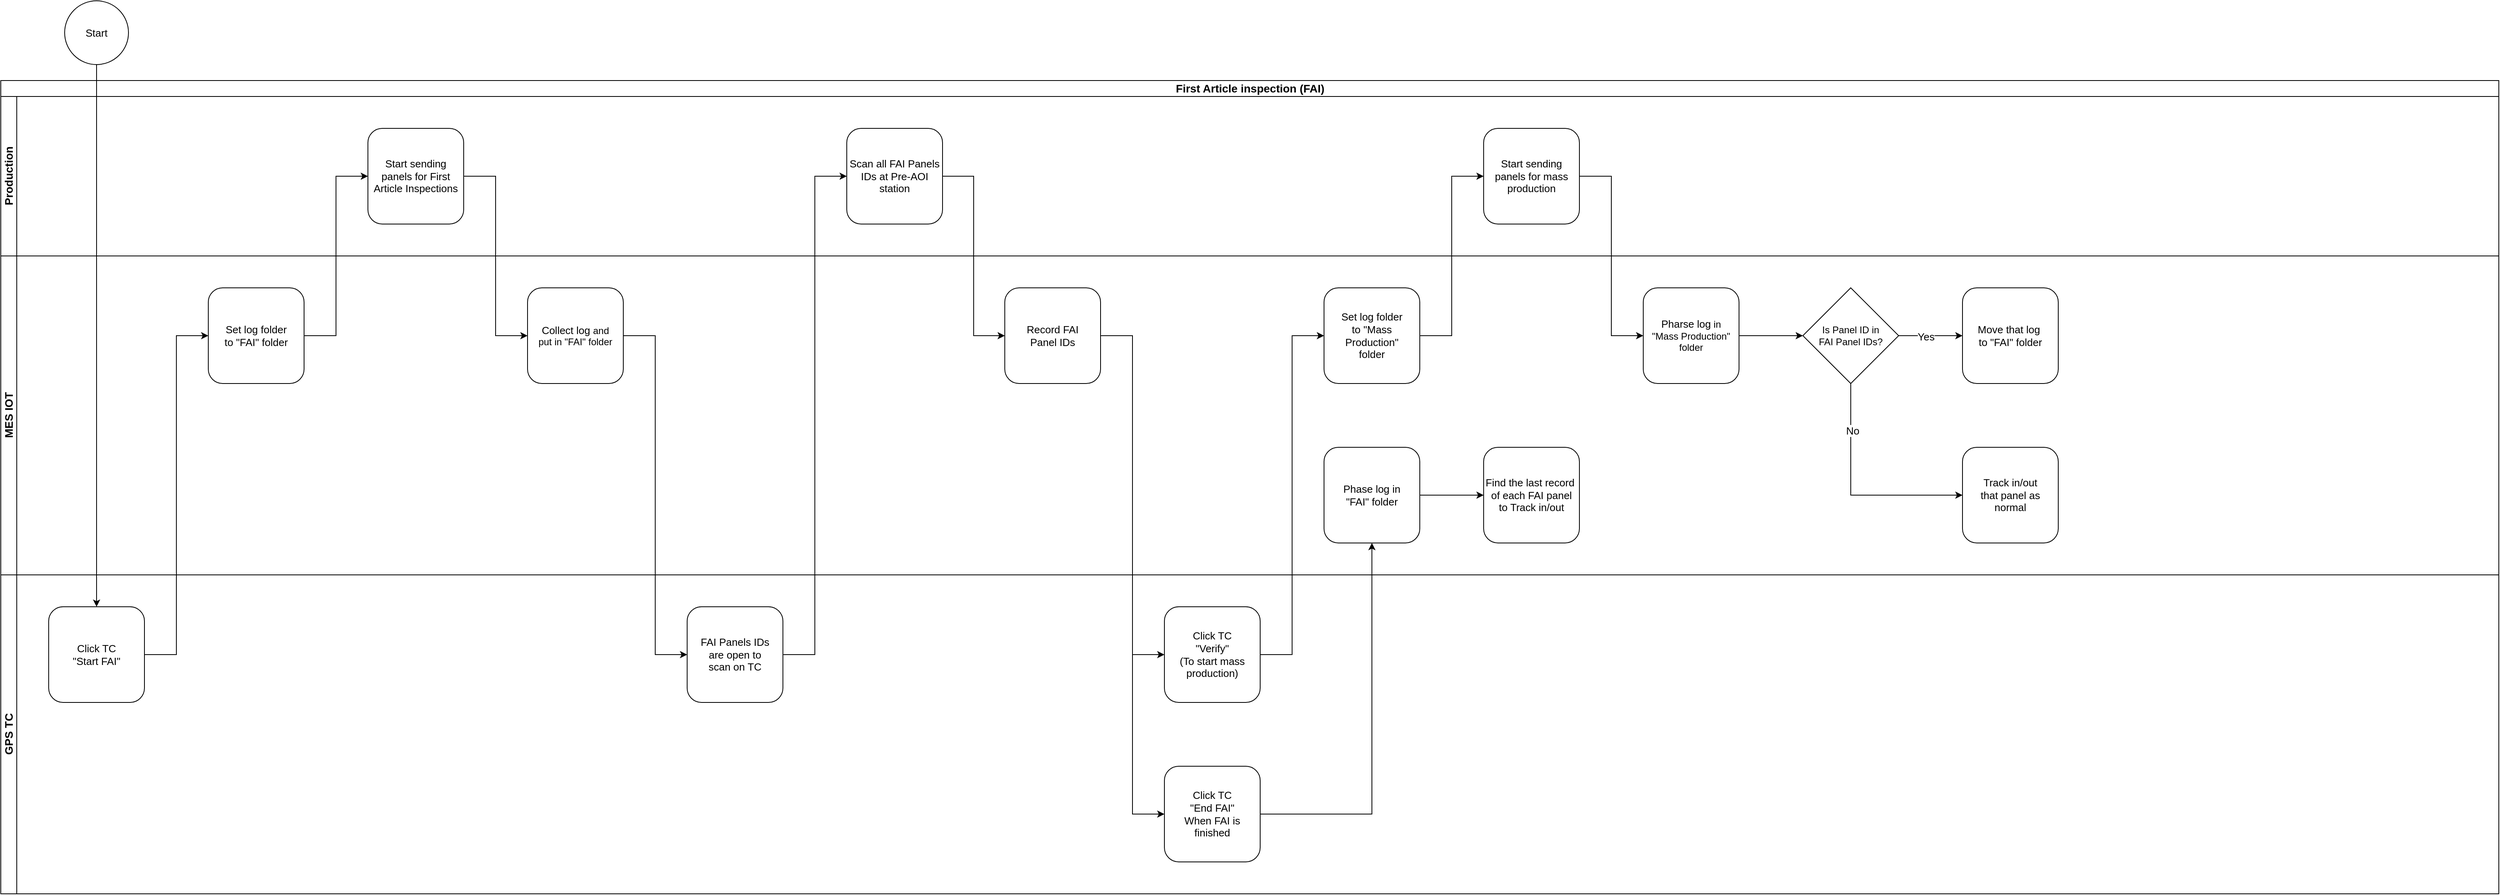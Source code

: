 <mxfile version="22.1.18" type="github">
  <diagram name="Page-1" id="ENbU-KCcfbX1HI0WQG8M">
    <mxGraphModel dx="2019" dy="1145" grid="1" gridSize="10" guides="1" tooltips="1" connect="1" arrows="1" fold="1" page="0" pageScale="1" pageWidth="1169" pageHeight="827" math="0" shadow="0">
      <root>
        <mxCell id="0" />
        <mxCell id="1" parent="0" />
        <mxCell id="15Um-tMKAFCWQq1WCllw-1" value="&lt;font style=&quot;font-size: 14px;&quot;&gt;First Article inspection (FAI)&lt;/font&gt;" style="swimlane;childLayout=stackLayout;resizeParent=1;resizeParentMax=0;horizontal=1;startSize=20;horizontalStack=0;html=1;" parent="1" vertex="1">
          <mxGeometry x="60" y="100" width="3130" height="1020" as="geometry" />
        </mxCell>
        <mxCell id="15Um-tMKAFCWQq1WCllw-2" value="&lt;font style=&quot;font-size: 14px;&quot;&gt;Production&lt;/font&gt;" style="swimlane;startSize=20;horizontal=0;html=1;" parent="15Um-tMKAFCWQq1WCllw-1" vertex="1">
          <mxGeometry y="20" width="3130" height="200" as="geometry" />
        </mxCell>
        <mxCell id="15Um-tMKAFCWQq1WCllw-11" value="&lt;span style=&quot;font-size: 13px;&quot;&gt;Start sending panels for First Article Inspections&lt;/span&gt;" style="rounded=1;whiteSpace=wrap;html=1;" parent="15Um-tMKAFCWQq1WCllw-2" vertex="1">
          <mxGeometry x="460" y="40" width="120" height="120" as="geometry" />
        </mxCell>
        <mxCell id="15Um-tMKAFCWQq1WCllw-14" value="&lt;span style=&quot;font-size: 13px;&quot;&gt;Scan all FAI Panels&lt;br&gt;IDs at Pre-AOI station&lt;br&gt;&lt;/span&gt;" style="rounded=1;whiteSpace=wrap;html=1;" parent="15Um-tMKAFCWQq1WCllw-2" vertex="1">
          <mxGeometry x="1060" y="40" width="120" height="120" as="geometry" />
        </mxCell>
        <mxCell id="15Um-tMKAFCWQq1WCllw-22" value="&lt;span style=&quot;font-size: 13px;&quot;&gt;Start sending&lt;/span&gt;&lt;br&gt;&lt;span style=&quot;font-size: 13px;&quot;&gt;panels for mass&lt;/span&gt;&lt;br&gt;&lt;span style=&quot;font-size: 13px;&quot;&gt;production&lt;/span&gt;" style="rounded=1;whiteSpace=wrap;html=1;" parent="15Um-tMKAFCWQq1WCllw-2" vertex="1">
          <mxGeometry x="1858" y="40" width="120" height="120" as="geometry" />
        </mxCell>
        <mxCell id="15Um-tMKAFCWQq1WCllw-3" value="&lt;font style=&quot;font-size: 14px;&quot;&gt;MES IOT&lt;/font&gt;" style="swimlane;startSize=20;horizontal=0;html=1;" parent="15Um-tMKAFCWQq1WCllw-1" vertex="1">
          <mxGeometry y="220" width="3130" height="400" as="geometry" />
        </mxCell>
        <mxCell id="15Um-tMKAFCWQq1WCllw-7" value="&lt;span style=&quot;font-size: 13px;&quot;&gt;Set log folder&lt;br&gt;to &quot;FAI&quot; folder&lt;/span&gt;" style="rounded=1;whiteSpace=wrap;html=1;" parent="15Um-tMKAFCWQq1WCllw-3" vertex="1">
          <mxGeometry x="260" y="40" width="120" height="120" as="geometry" />
        </mxCell>
        <mxCell id="15Um-tMKAFCWQq1WCllw-9" value="&lt;span style=&quot;font-size: 13px;&quot;&gt;Collect log&amp;nbsp;&lt;/span&gt;and &lt;br&gt;put in &quot;FAI&quot; folder" style="rounded=1;whiteSpace=wrap;html=1;" parent="15Um-tMKAFCWQq1WCllw-3" vertex="1">
          <mxGeometry x="660" y="40" width="120" height="120" as="geometry" />
        </mxCell>
        <mxCell id="15Um-tMKAFCWQq1WCllw-16" value="&lt;span style=&quot;font-size: 13px;&quot;&gt;Record FAI &lt;br&gt;Panel IDs&lt;br&gt;&lt;/span&gt;" style="rounded=1;whiteSpace=wrap;html=1;" parent="15Um-tMKAFCWQq1WCllw-3" vertex="1">
          <mxGeometry x="1258" y="40" width="120" height="120" as="geometry" />
        </mxCell>
        <mxCell id="15Um-tMKAFCWQq1WCllw-18" value="&lt;span style=&quot;font-size: 13px;&quot;&gt;Set log folder&lt;br&gt;to &quot;Mass Production&quot;&lt;br&gt;folder&lt;br&gt;&lt;/span&gt;" style="rounded=1;whiteSpace=wrap;html=1;" parent="15Um-tMKAFCWQq1WCllw-3" vertex="1">
          <mxGeometry x="1658" y="40" width="120" height="120" as="geometry" />
        </mxCell>
        <mxCell id="15Um-tMKAFCWQq1WCllw-33" style="edgeStyle=orthogonalEdgeStyle;rounded=0;orthogonalLoop=1;jettySize=auto;html=1;exitX=1;exitY=0.5;exitDx=0;exitDy=0;entryX=0;entryY=0.5;entryDx=0;entryDy=0;" parent="15Um-tMKAFCWQq1WCllw-3" source="15Um-tMKAFCWQq1WCllw-24" target="15Um-tMKAFCWQq1WCllw-32" edge="1">
          <mxGeometry relative="1" as="geometry" />
        </mxCell>
        <mxCell id="15Um-tMKAFCWQq1WCllw-24" value="&lt;span style=&quot;font-size: 13px;&quot;&gt;Pharse log&lt;/span&gt;&amp;nbsp;in &lt;br&gt;&quot;Mass Production&quot; folder" style="rounded=1;whiteSpace=wrap;html=1;" parent="15Um-tMKAFCWQq1WCllw-3" vertex="1">
          <mxGeometry x="2058" y="40" width="120" height="120" as="geometry" />
        </mxCell>
        <mxCell id="15Um-tMKAFCWQq1WCllw-36" style="edgeStyle=orthogonalEdgeStyle;rounded=0;orthogonalLoop=1;jettySize=auto;html=1;exitX=1;exitY=0.5;exitDx=0;exitDy=0;entryX=0;entryY=0.5;entryDx=0;entryDy=0;" parent="15Um-tMKAFCWQq1WCllw-3" source="15Um-tMKAFCWQq1WCllw-32" target="15Um-tMKAFCWQq1WCllw-35" edge="1">
          <mxGeometry relative="1" as="geometry" />
        </mxCell>
        <mxCell id="15Um-tMKAFCWQq1WCllw-38" value="&lt;font style=&quot;font-size: 13px;&quot;&gt;Yes&lt;/font&gt;" style="edgeLabel;html=1;align=center;verticalAlign=middle;resizable=0;points=[];" parent="15Um-tMKAFCWQq1WCllw-36" vertex="1" connectable="0">
          <mxGeometry x="-0.15" y="-1" relative="1" as="geometry">
            <mxPoint as="offset" />
          </mxGeometry>
        </mxCell>
        <mxCell id="15Um-tMKAFCWQq1WCllw-37" style="edgeStyle=orthogonalEdgeStyle;rounded=0;orthogonalLoop=1;jettySize=auto;html=1;exitX=0.5;exitY=1;exitDx=0;exitDy=0;entryX=0;entryY=0.5;entryDx=0;entryDy=0;" parent="15Um-tMKAFCWQq1WCllw-3" source="15Um-tMKAFCWQq1WCllw-32" target="15Um-tMKAFCWQq1WCllw-34" edge="1">
          <mxGeometry relative="1" as="geometry" />
        </mxCell>
        <mxCell id="15Um-tMKAFCWQq1WCllw-40" value="&lt;font style=&quot;font-size: 13px;&quot;&gt;No&lt;/font&gt;" style="edgeLabel;html=1;align=center;verticalAlign=middle;resizable=0;points=[];" parent="15Um-tMKAFCWQq1WCllw-37" vertex="1" connectable="0">
          <mxGeometry x="-0.579" y="2" relative="1" as="geometry">
            <mxPoint as="offset" />
          </mxGeometry>
        </mxCell>
        <mxCell id="15Um-tMKAFCWQq1WCllw-32" value="Is Panel ID in&lt;br&gt;FAI Panel IDs?" style="rhombus;whiteSpace=wrap;html=1;" parent="15Um-tMKAFCWQq1WCllw-3" vertex="1">
          <mxGeometry x="2258" y="40" width="120" height="120" as="geometry" />
        </mxCell>
        <mxCell id="15Um-tMKAFCWQq1WCllw-34" value="&lt;span style=&quot;font-size: 13px;&quot;&gt;Track in/out&lt;br&gt;that panel as&lt;br&gt;normal&lt;br&gt;&lt;/span&gt;" style="rounded=1;whiteSpace=wrap;html=1;" parent="15Um-tMKAFCWQq1WCllw-3" vertex="1">
          <mxGeometry x="2458" y="240" width="120" height="120" as="geometry" />
        </mxCell>
        <mxCell id="15Um-tMKAFCWQq1WCllw-35" value="&lt;span style=&quot;font-size: 13px;&quot;&gt;Move that log&amp;nbsp;&lt;br&gt;to &quot;FAI&quot; folder&lt;br&gt;&lt;/span&gt;" style="rounded=1;whiteSpace=wrap;html=1;" parent="15Um-tMKAFCWQq1WCllw-3" vertex="1">
          <mxGeometry x="2458" y="40" width="120" height="120" as="geometry" />
        </mxCell>
        <mxCell id="15Um-tMKAFCWQq1WCllw-29" value="&lt;span style=&quot;font-size: 13px;&quot;&gt;Phase log in&lt;br&gt;&quot;FAI&quot; folder&lt;br&gt;&lt;/span&gt;" style="rounded=1;whiteSpace=wrap;html=1;" parent="15Um-tMKAFCWQq1WCllw-3" vertex="1">
          <mxGeometry x="1658" y="240" width="120" height="120" as="geometry" />
        </mxCell>
        <mxCell id="15Um-tMKAFCWQq1WCllw-41" value="&lt;span style=&quot;font-size: 13px;&quot;&gt;Find the last record&amp;nbsp;&lt;br&gt;of each FAI panel&lt;br&gt;to Track in/out&lt;br&gt;&lt;/span&gt;" style="rounded=1;whiteSpace=wrap;html=1;" parent="15Um-tMKAFCWQq1WCllw-3" vertex="1">
          <mxGeometry x="1858" y="240" width="120" height="120" as="geometry" />
        </mxCell>
        <mxCell id="15Um-tMKAFCWQq1WCllw-42" style="edgeStyle=orthogonalEdgeStyle;rounded=0;orthogonalLoop=1;jettySize=auto;html=1;exitX=1;exitY=0.5;exitDx=0;exitDy=0;entryX=0;entryY=0.5;entryDx=0;entryDy=0;" parent="15Um-tMKAFCWQq1WCllw-3" source="15Um-tMKAFCWQq1WCllw-29" target="15Um-tMKAFCWQq1WCllw-41" edge="1">
          <mxGeometry relative="1" as="geometry" />
        </mxCell>
        <mxCell id="15Um-tMKAFCWQq1WCllw-4" value="&lt;font style=&quot;font-size: 14px;&quot;&gt;GPS TC&lt;/font&gt;" style="swimlane;startSize=20;horizontal=0;html=1;" parent="15Um-tMKAFCWQq1WCllw-1" vertex="1">
          <mxGeometry y="620" width="3130" height="400" as="geometry" />
        </mxCell>
        <mxCell id="15Um-tMKAFCWQq1WCllw-6" value="&lt;font style=&quot;font-size: 13px;&quot;&gt;Click TC&lt;br&gt;&quot;Start FAI&quot;&lt;/font&gt;" style="rounded=1;whiteSpace=wrap;html=1;" parent="15Um-tMKAFCWQq1WCllw-4" vertex="1">
          <mxGeometry x="60" y="40" width="120" height="120" as="geometry" />
        </mxCell>
        <mxCell id="15Um-tMKAFCWQq1WCllw-19" value="&lt;span style=&quot;font-size: 13px;&quot;&gt;Click TC&lt;br&gt;&quot;Verify&quot;&lt;br&gt;(To start mass production)&lt;br&gt;&lt;/span&gt;" style="rounded=1;whiteSpace=wrap;html=1;" parent="15Um-tMKAFCWQq1WCllw-4" vertex="1">
          <mxGeometry x="1458" y="40" width="120" height="120" as="geometry" />
        </mxCell>
        <mxCell id="15Um-tMKAFCWQq1WCllw-27" value="&lt;span style=&quot;font-size: 13px;&quot;&gt;Click TC &lt;br&gt;&quot;End FAI&quot;&lt;br&gt;When FAI is finished&lt;br&gt;&lt;/span&gt;" style="rounded=1;whiteSpace=wrap;html=1;" parent="15Um-tMKAFCWQq1WCllw-4" vertex="1">
          <mxGeometry x="1458" y="240" width="120" height="120" as="geometry" />
        </mxCell>
        <mxCell id="bqO4CSPkraQ41x95xphA-1" value="&lt;span style=&quot;font-size: 13px;&quot;&gt;FAI Panels IDs&lt;br&gt;are open to&lt;br&gt;scan on TC&lt;br&gt;&lt;/span&gt;" style="rounded=1;whiteSpace=wrap;html=1;" vertex="1" parent="15Um-tMKAFCWQq1WCllw-4">
          <mxGeometry x="860" y="40" width="120" height="120" as="geometry" />
        </mxCell>
        <mxCell id="15Um-tMKAFCWQq1WCllw-10" style="edgeStyle=orthogonalEdgeStyle;rounded=0;orthogonalLoop=1;jettySize=auto;html=1;exitX=1;exitY=0.5;exitDx=0;exitDy=0;entryX=0;entryY=0.5;entryDx=0;entryDy=0;" parent="15Um-tMKAFCWQq1WCllw-1" source="15Um-tMKAFCWQq1WCllw-7" target="15Um-tMKAFCWQq1WCllw-11" edge="1">
          <mxGeometry relative="1" as="geometry" />
        </mxCell>
        <mxCell id="15Um-tMKAFCWQq1WCllw-12" style="edgeStyle=orthogonalEdgeStyle;rounded=0;orthogonalLoop=1;jettySize=auto;html=1;exitX=1;exitY=0.5;exitDx=0;exitDy=0;entryX=0;entryY=0.5;entryDx=0;entryDy=0;" parent="15Um-tMKAFCWQq1WCllw-1" source="15Um-tMKAFCWQq1WCllw-11" target="15Um-tMKAFCWQq1WCllw-9" edge="1">
          <mxGeometry relative="1" as="geometry" />
        </mxCell>
        <mxCell id="15Um-tMKAFCWQq1WCllw-8" style="edgeStyle=orthogonalEdgeStyle;rounded=0;orthogonalLoop=1;jettySize=auto;html=1;exitX=1;exitY=0.5;exitDx=0;exitDy=0;entryX=0;entryY=0.5;entryDx=0;entryDy=0;" parent="15Um-tMKAFCWQq1WCllw-1" source="15Um-tMKAFCWQq1WCllw-6" target="15Um-tMKAFCWQq1WCllw-7" edge="1">
          <mxGeometry relative="1" as="geometry" />
        </mxCell>
        <mxCell id="15Um-tMKAFCWQq1WCllw-20" style="edgeStyle=orthogonalEdgeStyle;rounded=0;orthogonalLoop=1;jettySize=auto;html=1;exitX=1;exitY=0.5;exitDx=0;exitDy=0;entryX=0;entryY=0.5;entryDx=0;entryDy=0;" parent="15Um-tMKAFCWQq1WCllw-1" source="15Um-tMKAFCWQq1WCllw-16" target="15Um-tMKAFCWQq1WCllw-19" edge="1">
          <mxGeometry relative="1" as="geometry" />
        </mxCell>
        <mxCell id="15Um-tMKAFCWQq1WCllw-21" style="edgeStyle=orthogonalEdgeStyle;rounded=0;orthogonalLoop=1;jettySize=auto;html=1;exitX=1;exitY=0.5;exitDx=0;exitDy=0;entryX=0;entryY=0.5;entryDx=0;entryDy=0;" parent="15Um-tMKAFCWQq1WCllw-1" source="15Um-tMKAFCWQq1WCllw-19" target="15Um-tMKAFCWQq1WCllw-18" edge="1">
          <mxGeometry relative="1" as="geometry" />
        </mxCell>
        <mxCell id="15Um-tMKAFCWQq1WCllw-23" style="edgeStyle=orthogonalEdgeStyle;rounded=0;orthogonalLoop=1;jettySize=auto;html=1;exitX=1;exitY=0.5;exitDx=0;exitDy=0;entryX=0;entryY=0.5;entryDx=0;entryDy=0;" parent="15Um-tMKAFCWQq1WCllw-1" source="15Um-tMKAFCWQq1WCllw-18" target="15Um-tMKAFCWQq1WCllw-22" edge="1">
          <mxGeometry relative="1" as="geometry" />
        </mxCell>
        <mxCell id="15Um-tMKAFCWQq1WCllw-25" style="edgeStyle=orthogonalEdgeStyle;rounded=0;orthogonalLoop=1;jettySize=auto;html=1;exitX=1;exitY=0.5;exitDx=0;exitDy=0;entryX=0;entryY=0.5;entryDx=0;entryDy=0;" parent="15Um-tMKAFCWQq1WCllw-1" source="15Um-tMKAFCWQq1WCllw-22" target="15Um-tMKAFCWQq1WCllw-24" edge="1">
          <mxGeometry relative="1" as="geometry" />
        </mxCell>
        <mxCell id="15Um-tMKAFCWQq1WCllw-31" style="edgeStyle=orthogonalEdgeStyle;rounded=0;orthogonalLoop=1;jettySize=auto;html=1;exitX=1;exitY=0.5;exitDx=0;exitDy=0;entryX=0;entryY=0.5;entryDx=0;entryDy=0;" parent="15Um-tMKAFCWQq1WCllw-1" source="15Um-tMKAFCWQq1WCllw-16" target="15Um-tMKAFCWQq1WCllw-27" edge="1">
          <mxGeometry relative="1" as="geometry" />
        </mxCell>
        <mxCell id="15Um-tMKAFCWQq1WCllw-30" style="edgeStyle=orthogonalEdgeStyle;rounded=0;orthogonalLoop=1;jettySize=auto;html=1;exitX=1;exitY=0.5;exitDx=0;exitDy=0;entryX=0.5;entryY=1;entryDx=0;entryDy=0;" parent="15Um-tMKAFCWQq1WCllw-1" source="15Um-tMKAFCWQq1WCllw-27" target="15Um-tMKAFCWQq1WCllw-29" edge="1">
          <mxGeometry relative="1" as="geometry" />
        </mxCell>
        <mxCell id="bqO4CSPkraQ41x95xphA-2" style="edgeStyle=orthogonalEdgeStyle;rounded=0;orthogonalLoop=1;jettySize=auto;html=1;exitX=1;exitY=0.5;exitDx=0;exitDy=0;entryX=0;entryY=0.5;entryDx=0;entryDy=0;" edge="1" parent="15Um-tMKAFCWQq1WCllw-1" source="15Um-tMKAFCWQq1WCllw-9" target="bqO4CSPkraQ41x95xphA-1">
          <mxGeometry relative="1" as="geometry" />
        </mxCell>
        <mxCell id="bqO4CSPkraQ41x95xphA-3" style="edgeStyle=orthogonalEdgeStyle;rounded=0;orthogonalLoop=1;jettySize=auto;html=1;exitX=1;exitY=0.5;exitDx=0;exitDy=0;entryX=0;entryY=0.5;entryDx=0;entryDy=0;" edge="1" parent="15Um-tMKAFCWQq1WCllw-1" source="bqO4CSPkraQ41x95xphA-1" target="15Um-tMKAFCWQq1WCllw-14">
          <mxGeometry relative="1" as="geometry" />
        </mxCell>
        <mxCell id="bqO4CSPkraQ41x95xphA-4" style="edgeStyle=orthogonalEdgeStyle;rounded=0;orthogonalLoop=1;jettySize=auto;html=1;exitX=1;exitY=0.5;exitDx=0;exitDy=0;entryX=0;entryY=0.5;entryDx=0;entryDy=0;" edge="1" parent="15Um-tMKAFCWQq1WCllw-1" source="15Um-tMKAFCWQq1WCllw-14" target="15Um-tMKAFCWQq1WCllw-16">
          <mxGeometry relative="1" as="geometry" />
        </mxCell>
        <mxCell id="15Um-tMKAFCWQq1WCllw-13" style="edgeStyle=orthogonalEdgeStyle;rounded=0;orthogonalLoop=1;jettySize=auto;html=1;exitX=0.5;exitY=1;exitDx=0;exitDy=0;entryX=0.5;entryY=0;entryDx=0;entryDy=0;" parent="1" source="15Um-tMKAFCWQq1WCllw-5" target="15Um-tMKAFCWQq1WCllw-6" edge="1">
          <mxGeometry relative="1" as="geometry" />
        </mxCell>
        <mxCell id="15Um-tMKAFCWQq1WCllw-5" value="&lt;font style=&quot;font-size: 13px;&quot;&gt;Start&lt;/font&gt;" style="ellipse;whiteSpace=wrap;html=1;aspect=fixed;" parent="1" vertex="1">
          <mxGeometry x="140" width="80" height="80" as="geometry" />
        </mxCell>
      </root>
    </mxGraphModel>
  </diagram>
</mxfile>
